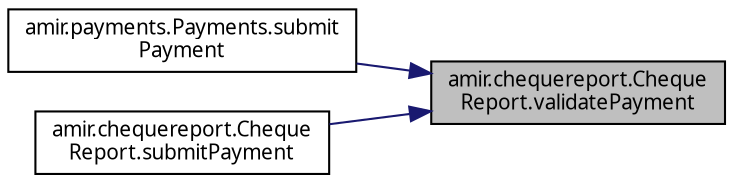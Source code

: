 digraph "amir.chequereport.ChequeReport.validatePayment"
{
 // LATEX_PDF_SIZE
  edge [fontname="FreeSans.ttf",fontsize="10",labelfontname="FreeSans.ttf",labelfontsize="10"];
  node [fontname="FreeSans.ttf",fontsize="10",shape=record];
  rankdir="RL";
  Node1 [label="amir.chequereport.Cheque\lReport.validatePayment",height=0.2,width=0.4,color="black", fillcolor="grey75", style="filled", fontcolor="black",tooltip=" "];
  Node1 -> Node2 [dir="back",color="midnightblue",fontsize="10",style="solid",fontname="FreeSans.ttf"];
  Node2 [label="amir.payments.Payments.submit\lPayment",height=0.2,width=0.4,color="black", fillcolor="white", style="filled",URL="$classamir_1_1payments_1_1_payments.html#a96b9edbb77aaa5f853d0217b969556c2",tooltip=" "];
  Node1 -> Node3 [dir="back",color="midnightblue",fontsize="10",style="solid",fontname="FreeSans.ttf"];
  Node3 [label="amir.chequereport.Cheque\lReport.submitPayment",height=0.2,width=0.4,color="black", fillcolor="white", style="filled",URL="$classamir_1_1chequereport_1_1_cheque_report.html#a5d348b754b36de0a4f15f538a02cc0c9",tooltip=" "];
}
